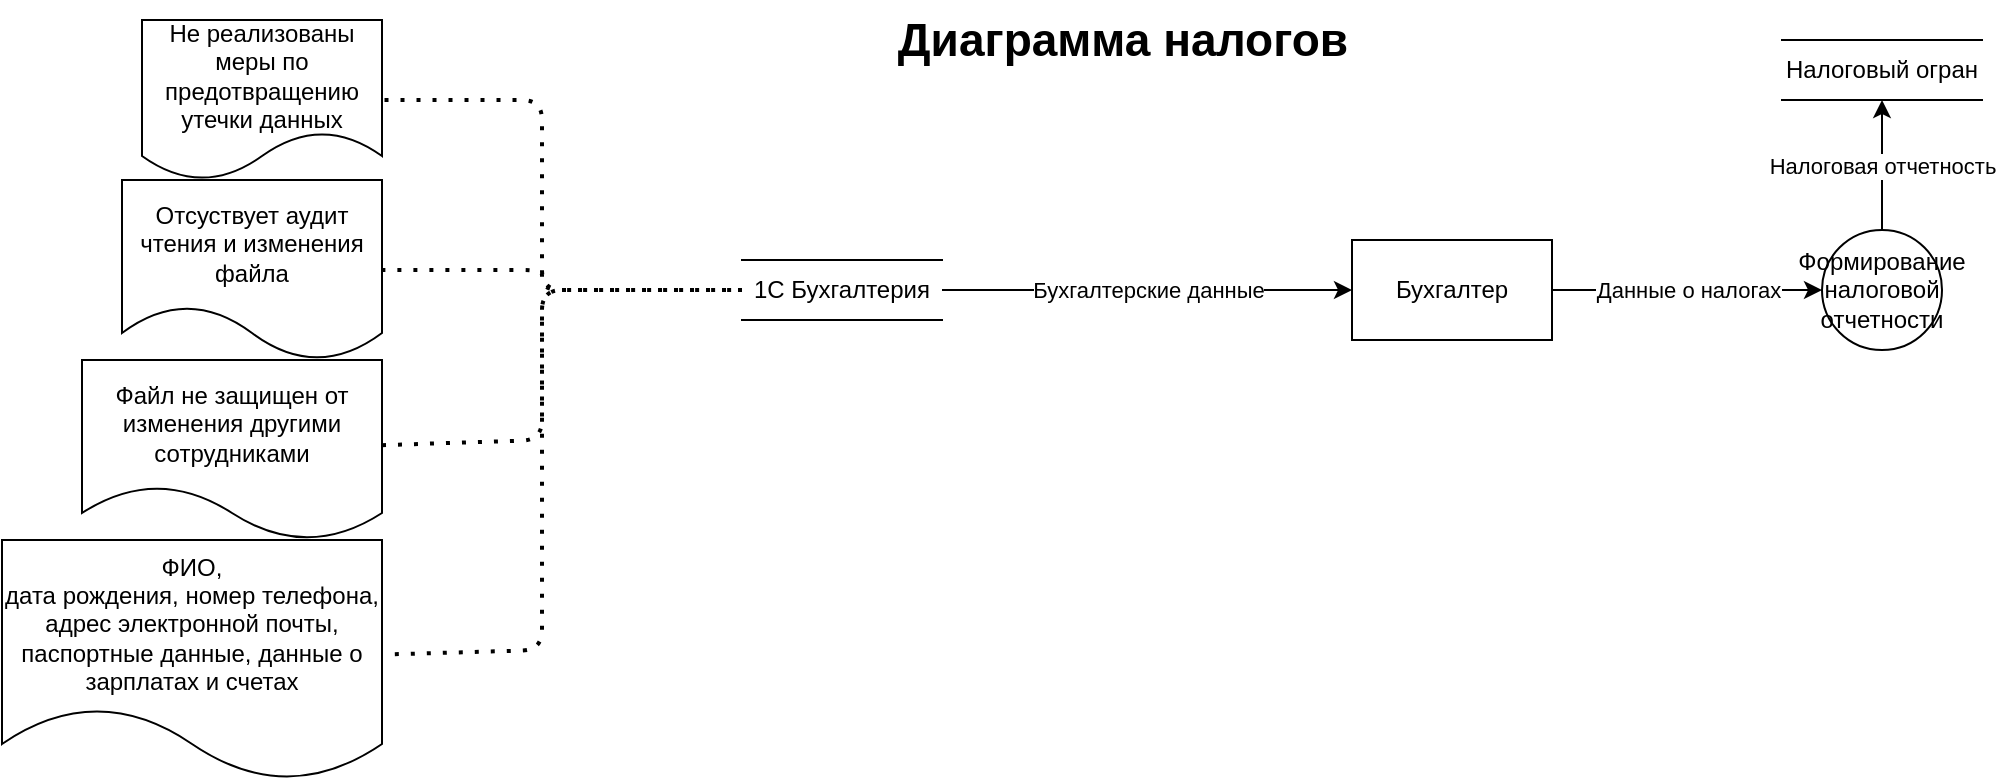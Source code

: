 <mxfile version="27.0.2">
  <diagram name="Страница — 1" id="DP7TmNHtPNwdQ04ViJx4">
    <mxGraphModel dx="1426" dy="2010" grid="1" gridSize="10" guides="1" tooltips="1" connect="1" arrows="1" fold="1" page="1" pageScale="1" pageWidth="827" pageHeight="1169" math="0" shadow="0">
      <root>
        <mxCell id="0" />
        <mxCell id="1" parent="0" />
        <mxCell id="7" value="Формирование налоговой отчетности" style="shape=ellipse;html=1;dashed=0;whiteSpace=wrap;aspect=fixed;perimeter=ellipsePerimeter;" parent="1" vertex="1">
          <mxGeometry x="1040" y="-75" width="60" height="60" as="geometry" />
        </mxCell>
        <mxCell id="8" value="Диаграмма налогов" style="text;html=1;align=center;verticalAlign=middle;resizable=0;points=[];autosize=1;strokeColor=none;fillColor=none;fontStyle=1;fontSize=23;" parent="1" vertex="1">
          <mxGeometry x="575" y="-190" width="230" height="40" as="geometry" />
        </mxCell>
        <mxCell id="17" value="Бухгалтер" style="html=1;dashed=0;whiteSpace=wrap;" parent="1" vertex="1">
          <mxGeometry x="805" y="-70" width="100" height="50" as="geometry" />
        </mxCell>
        <mxCell id="18" value="Данные о налогах" style="endArrow=classic;html=1;" parent="1" source="17" target="7" edge="1">
          <mxGeometry width="50" height="50" relative="1" as="geometry">
            <mxPoint x="1555" y="290" as="sourcePoint" />
            <mxPoint x="1605" y="240" as="targetPoint" />
          </mxGeometry>
        </mxCell>
        <mxCell id="37" value="1С Бухгалтерия" style="html=1;dashed=0;whiteSpace=wrap;shape=partialRectangle;right=0;left=0;" parent="1" vertex="1">
          <mxGeometry x="500" y="-60" width="100" height="30" as="geometry" />
        </mxCell>
        <mxCell id="38" value="Бухгалтерские данные" style="endArrow=classic;html=1;" parent="1" source="37" target="17" edge="1">
          <mxGeometry x="-0.002" width="50" height="50" relative="1" as="geometry">
            <mxPoint x="710" y="150" as="sourcePoint" />
            <mxPoint x="760" y="100" as="targetPoint" />
            <mxPoint as="offset" />
          </mxGeometry>
        </mxCell>
        <mxCell id="53" value="Файл не защищен от изменения другими сотрудниками" style="shape=document;whiteSpace=wrap;html=1;boundedLbl=1;dashed=0;flipH=1;" parent="1" vertex="1">
          <mxGeometry x="170" y="-10" width="150" height="90" as="geometry" />
        </mxCell>
        <mxCell id="61" value="" style="endArrow=none;dashed=1;html=1;dashPattern=1 3;strokeWidth=2;" parent="1" source="53" target="37" edge="1">
          <mxGeometry width="50" height="50" relative="1" as="geometry">
            <mxPoint x="1010" y="260" as="sourcePoint" />
            <mxPoint x="1060" y="210" as="targetPoint" />
            <Array as="points">
              <mxPoint x="400" y="30" />
              <mxPoint x="400" y="-45" />
            </Array>
          </mxGeometry>
        </mxCell>
        <mxCell id="62" value="Не реализованы меры по предотвращению утечки данных" style="shape=document;whiteSpace=wrap;html=1;boundedLbl=1;" parent="1" vertex="1">
          <mxGeometry x="200" y="-180" width="120" height="80" as="geometry" />
        </mxCell>
        <mxCell id="63" value="" style="endArrow=none;dashed=1;html=1;dashPattern=1 3;strokeWidth=2;" parent="1" source="37" target="62" edge="1">
          <mxGeometry width="50" height="50" relative="1" as="geometry">
            <mxPoint x="1010" y="270" as="sourcePoint" />
            <mxPoint x="1060" y="220" as="targetPoint" />
            <Array as="points">
              <mxPoint x="400" y="-45" />
              <mxPoint x="400" y="-140" />
            </Array>
          </mxGeometry>
        </mxCell>
        <mxCell id="64" value="Отсуствует аудит чтения и изменения файла" style="shape=document;whiteSpace=wrap;html=1;boundedLbl=1;dashed=0;flipH=1;" parent="1" vertex="1">
          <mxGeometry x="190" y="-100" width="130" height="90" as="geometry" />
        </mxCell>
        <mxCell id="65" value="" style="endArrow=none;dashed=1;html=1;dashPattern=1 3;strokeWidth=2;" parent="1" source="37" target="64" edge="1">
          <mxGeometry width="50" height="50" relative="1" as="geometry">
            <mxPoint x="1000" y="170" as="sourcePoint" />
            <mxPoint x="1050" y="120" as="targetPoint" />
            <Array as="points">
              <mxPoint x="400" y="-45" />
              <mxPoint x="400" y="-55" />
            </Array>
          </mxGeometry>
        </mxCell>
        <mxCell id="68" value="ФИО,&lt;div&gt;дата рождения, номер телефона, адрес электронной почты, паспортные данные, данные о зарплатах и счетах&lt;/div&gt;" style="shape=document;whiteSpace=wrap;html=1;boundedLbl=1;dashed=0;flipH=1;" parent="1" vertex="1">
          <mxGeometry x="130" y="80" width="190" height="120" as="geometry" />
        </mxCell>
        <mxCell id="69" value="" style="endArrow=none;dashed=1;html=1;dashPattern=1 3;strokeWidth=2;" parent="1" source="37" target="68" edge="1">
          <mxGeometry width="50" height="50" relative="1" as="geometry">
            <mxPoint x="1000" y="170" as="sourcePoint" />
            <mxPoint x="1050" y="120" as="targetPoint" />
            <Array as="points">
              <mxPoint x="400" y="-45" />
              <mxPoint x="400" y="135" />
            </Array>
          </mxGeometry>
        </mxCell>
        <mxCell id="71" value="Налоговый огран" style="html=1;dashed=0;whiteSpace=wrap;shape=partialRectangle;right=0;left=0;" parent="1" vertex="1">
          <mxGeometry x="1020" y="-170" width="100" height="30" as="geometry" />
        </mxCell>
        <mxCell id="72" value="Налоговая отчетность" style="endArrow=classic;html=1;" parent="1" source="7" target="71" edge="1">
          <mxGeometry width="50" height="50" relative="1" as="geometry">
            <mxPoint x="760" y="-20" as="sourcePoint" />
            <mxPoint x="810" y="-70" as="targetPoint" />
          </mxGeometry>
        </mxCell>
      </root>
    </mxGraphModel>
  </diagram>
</mxfile>
